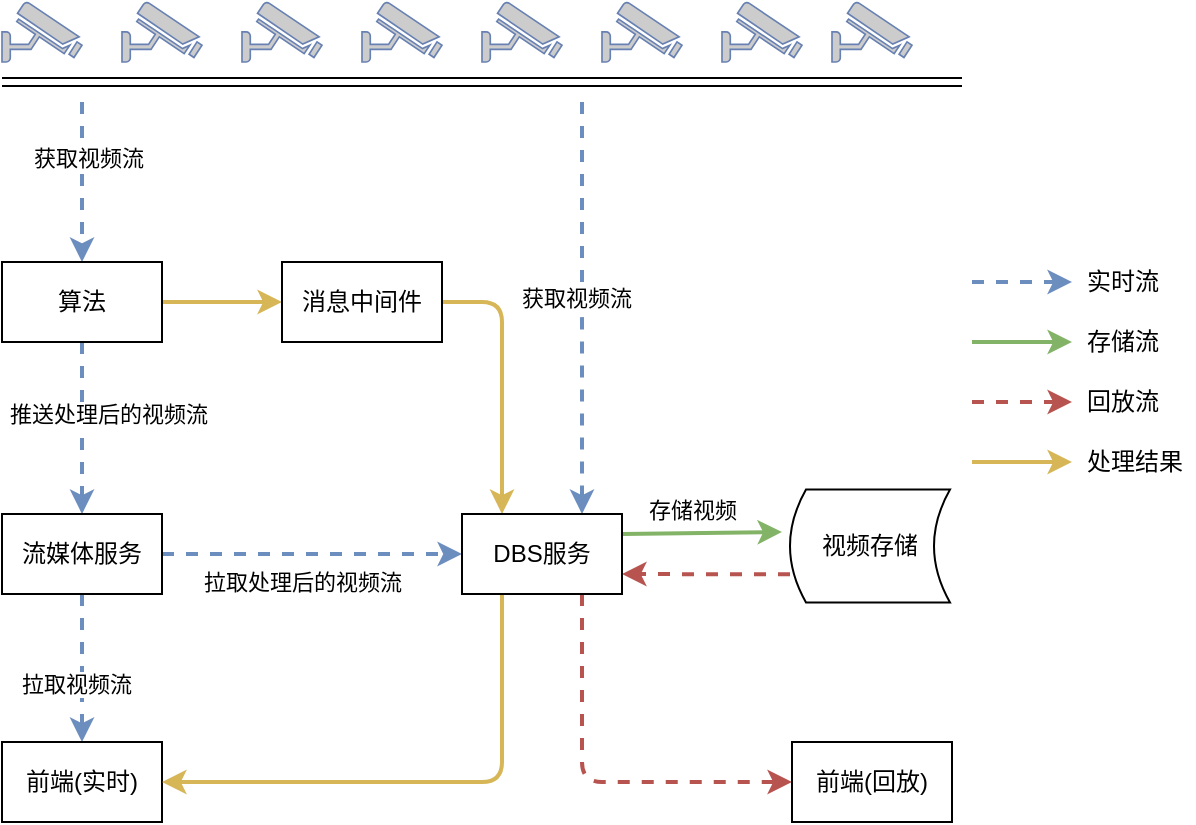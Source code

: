 <mxfile version="13.11.0" type="github" pages="3">
  <diagram name="数据处理流程" id="74e2e168-ea6b-b213-b513-2b3c1d86103e">
    <mxGraphModel dx="1047" dy="692" grid="1" gridSize="10" guides="1" tooltips="1" connect="1" arrows="1" fold="1" page="1" pageScale="1" pageWidth="1100" pageHeight="850" background="#ffffff" math="0" shadow="0">
      <root>
        <mxCell id="0" />
        <mxCell id="1" parent="0" />
        <mxCell id="xlCSGGUP_YzawD2wq4ug-14" value="" style="rounded=1;orthogonalLoop=1;jettySize=auto;html=1;entryX=0.5;entryY=0;entryDx=0;entryDy=0;dashed=1;fillColor=#dae8fc;strokeColor=#6c8ebf;strokeWidth=2;" parent="1" target="xlCSGGUP_YzawD2wq4ug-2" edge="1">
          <mxGeometry relative="1" as="geometry">
            <mxPoint x="280" y="80" as="sourcePoint" />
            <mxPoint x="230" y="180" as="targetPoint" />
          </mxGeometry>
        </mxCell>
        <mxCell id="xlCSGGUP_YzawD2wq4ug-15" value="获取视频流" style="edgeLabel;html=1;align=center;verticalAlign=middle;resizable=0;points=[];" parent="xlCSGGUP_YzawD2wq4ug-14" vertex="1" connectable="0">
          <mxGeometry x="-0.3" y="3" relative="1" as="geometry">
            <mxPoint as="offset" />
          </mxGeometry>
        </mxCell>
        <mxCell id="xlCSGGUP_YzawD2wq4ug-17" value="" style="edgeStyle=orthogonalEdgeStyle;rounded=1;orthogonalLoop=1;jettySize=auto;html=1;strokeWidth=2;fillColor=#dae8fc;strokeColor=#6c8ebf;entryX=0.75;entryY=0;entryDx=0;entryDy=0;dashed=1;" parent="1" edge="1" target="Uz6cAK5WRG99VBMoR1IU-3">
          <mxGeometry relative="1" as="geometry">
            <mxPoint x="80" y="270" as="targetPoint" />
            <mxPoint x="530" y="80" as="sourcePoint" />
            <Array as="points">
              <mxPoint x="520" y="180" />
              <mxPoint x="520" y="180" />
            </Array>
          </mxGeometry>
        </mxCell>
        <mxCell id="q5AUULa7YoubnqRVkJif-2" value="获取视频流" style="edgeLabel;html=1;align=center;verticalAlign=middle;resizable=0;points=[];" parent="xlCSGGUP_YzawD2wq4ug-17" vertex="1" connectable="0">
          <mxGeometry x="-0.084" y="-3" relative="1" as="geometry">
            <mxPoint y="1" as="offset" />
          </mxGeometry>
        </mxCell>
        <mxCell id="xlCSGGUP_YzawD2wq4ug-7" value="" style="edgeStyle=orthogonalEdgeStyle;rounded=1;orthogonalLoop=1;jettySize=auto;html=1;strokeWidth=2;dashed=1;fillColor=#dae8fc;strokeColor=#6c8ebf;" parent="1" source="xlCSGGUP_YzawD2wq4ug-2" target="xlCSGGUP_YzawD2wq4ug-6" edge="1">
          <mxGeometry relative="1" as="geometry" />
        </mxCell>
        <mxCell id="xlCSGGUP_YzawD2wq4ug-8" value="推送处理后的视频流" style="edgeLabel;html=1;align=center;verticalAlign=middle;resizable=0;points=[];" parent="xlCSGGUP_YzawD2wq4ug-7" vertex="1" connectable="0">
          <mxGeometry x="-0.175" relative="1" as="geometry">
            <mxPoint x="13" as="offset" />
          </mxGeometry>
        </mxCell>
        <mxCell id="Uz6cAK5WRG99VBMoR1IU-2" value="" style="edgeStyle=none;rounded=1;orthogonalLoop=1;jettySize=auto;html=1;strokeWidth=2;fillColor=#fff2cc;strokeColor=#d6b656;" parent="1" source="xlCSGGUP_YzawD2wq4ug-2" target="halsfeUdDT16IgY-Yjgq-2" edge="1">
          <mxGeometry relative="1" as="geometry" />
        </mxCell>
        <mxCell id="xlCSGGUP_YzawD2wq4ug-2" value="算法" style="rounded=0;whiteSpace=wrap;html=1;" parent="1" vertex="1">
          <mxGeometry x="240" y="160" width="80" height="40" as="geometry" />
        </mxCell>
        <mxCell id="xlCSGGUP_YzawD2wq4ug-11" value="" style="edgeStyle=orthogonalEdgeStyle;rounded=1;orthogonalLoop=1;jettySize=auto;html=1;dashed=1;strokeWidth=2;fillColor=#dae8fc;strokeColor=#6c8ebf;" parent="1" source="xlCSGGUP_YzawD2wq4ug-6" target="xlCSGGUP_YzawD2wq4ug-10" edge="1">
          <mxGeometry relative="1" as="geometry" />
        </mxCell>
        <mxCell id="xlCSGGUP_YzawD2wq4ug-12" value="拉取视频流" style="edgeLabel;html=1;align=center;verticalAlign=middle;resizable=0;points=[];" parent="xlCSGGUP_YzawD2wq4ug-11" vertex="1" connectable="0">
          <mxGeometry x="0.2" y="-3" relative="1" as="geometry">
            <mxPoint as="offset" />
          </mxGeometry>
        </mxCell>
        <mxCell id="q5AUULa7YoubnqRVkJif-3" style="edgeStyle=none;rounded=1;orthogonalLoop=1;jettySize=auto;html=1;exitX=1;exitY=0.25;exitDx=0;exitDy=0;fillColor=#d5e8d4;strokeColor=#82b366;strokeWidth=2;" parent="1" source="Uz6cAK5WRG99VBMoR1IU-3" edge="1">
          <mxGeometry relative="1" as="geometry">
            <mxPoint x="630" y="295" as="targetPoint" />
          </mxGeometry>
        </mxCell>
        <mxCell id="q5AUULa7YoubnqRVkJif-4" value="存储视频" style="edgeLabel;html=1;align=center;verticalAlign=middle;resizable=0;points=[];" parent="q5AUULa7YoubnqRVkJif-3" vertex="1" connectable="0">
          <mxGeometry x="0.165" relative="1" as="geometry">
            <mxPoint x="-12" y="-12" as="offset" />
          </mxGeometry>
        </mxCell>
        <mxCell id="A0gTETgy2sHb_leLL2ab-20" style="edgeStyle=orthogonalEdgeStyle;rounded=1;orthogonalLoop=1;jettySize=auto;html=1;exitX=1;exitY=0.5;exitDx=0;exitDy=0;entryX=0;entryY=0.5;entryDx=0;entryDy=0;dashed=1;strokeWidth=2;fillColor=#dae8fc;strokeColor=#6c8ebf;" edge="1" parent="1" source="xlCSGGUP_YzawD2wq4ug-6" target="Uz6cAK5WRG99VBMoR1IU-3">
          <mxGeometry relative="1" as="geometry" />
        </mxCell>
        <mxCell id="A0gTETgy2sHb_leLL2ab-21" value="拉取处理后的视频流" style="edgeLabel;html=1;align=center;verticalAlign=middle;resizable=0;points=[];" vertex="1" connectable="0" parent="A0gTETgy2sHb_leLL2ab-20">
          <mxGeometry x="-0.267" y="1" relative="1" as="geometry">
            <mxPoint x="15" y="15" as="offset" />
          </mxGeometry>
        </mxCell>
        <mxCell id="xlCSGGUP_YzawD2wq4ug-6" value="流媒体服务" style="rounded=0;whiteSpace=wrap;html=1;" parent="1" vertex="1">
          <mxGeometry x="240" y="286" width="80" height="40" as="geometry" />
        </mxCell>
        <mxCell id="xlCSGGUP_YzawD2wq4ug-20" value="" style="edgeStyle=orthogonalEdgeStyle;rounded=1;orthogonalLoop=1;jettySize=auto;html=1;dashed=1;strokeWidth=2;exitX=0.75;exitY=1;exitDx=0;exitDy=0;fillColor=#f8cecc;strokeColor=#b85450;entryX=0;entryY=0.5;entryDx=0;entryDy=0;" parent="1" source="Uz6cAK5WRG99VBMoR1IU-3" target="xlCSGGUP_YzawD2wq4ug-19" edge="1">
          <mxGeometry relative="1" as="geometry" />
        </mxCell>
        <mxCell id="xlCSGGUP_YzawD2wq4ug-10" value="前端(实时)" style="rounded=0;whiteSpace=wrap;html=1;" parent="1" vertex="1">
          <mxGeometry x="240" y="400" width="80" height="40" as="geometry" />
        </mxCell>
        <mxCell id="A0gTETgy2sHb_leLL2ab-19" style="edgeStyle=orthogonalEdgeStyle;rounded=1;orthogonalLoop=1;jettySize=auto;html=1;entryX=1;entryY=0.75;entryDx=0;entryDy=0;dashed=1;exitX=0;exitY=0.75;exitDx=0;exitDy=0;fillColor=#f8cecc;strokeColor=#b85450;strokeWidth=2;" edge="1" parent="1" source="xlCSGGUP_YzawD2wq4ug-18" target="Uz6cAK5WRG99VBMoR1IU-3">
          <mxGeometry relative="1" as="geometry">
            <mxPoint x="620" y="316" as="sourcePoint" />
          </mxGeometry>
        </mxCell>
        <mxCell id="xlCSGGUP_YzawD2wq4ug-18" value="视频存储" style="shape=dataStorage;whiteSpace=wrap;html=1;" parent="1" vertex="1">
          <mxGeometry x="634" y="273.8" width="80" height="56.4" as="geometry" />
        </mxCell>
        <mxCell id="xlCSGGUP_YzawD2wq4ug-19" value="前端(回放)" style="rounded=0;whiteSpace=wrap;html=1;" parent="1" vertex="1">
          <mxGeometry x="635" y="400" width="80" height="40" as="geometry" />
        </mxCell>
        <mxCell id="Uz6cAK5WRG99VBMoR1IU-4" value="" style="edgeStyle=orthogonalEdgeStyle;rounded=1;orthogonalLoop=1;jettySize=auto;html=1;strokeWidth=2;fillColor=#fff2cc;strokeColor=#d6b656;exitX=1;exitY=0.5;exitDx=0;exitDy=0;entryX=0.25;entryY=0;entryDx=0;entryDy=0;" parent="1" source="halsfeUdDT16IgY-Yjgq-2" target="Uz6cAK5WRG99VBMoR1IU-3" edge="1">
          <mxGeometry relative="1" as="geometry" />
        </mxCell>
        <mxCell id="halsfeUdDT16IgY-Yjgq-2" value="消息中间件" style="rounded=0;whiteSpace=wrap;html=1;" parent="1" vertex="1">
          <mxGeometry x="380" y="160" width="80" height="40" as="geometry" />
        </mxCell>
        <mxCell id="Uz6cAK5WRG99VBMoR1IU-5" style="edgeStyle=orthogonalEdgeStyle;rounded=1;orthogonalLoop=1;jettySize=auto;html=1;entryX=1;entryY=0.5;entryDx=0;entryDy=0;strokeWidth=2;fillColor=#fff2cc;strokeColor=#d6b656;exitX=0.25;exitY=1;exitDx=0;exitDy=0;" parent="1" source="Uz6cAK5WRG99VBMoR1IU-3" target="xlCSGGUP_YzawD2wq4ug-10" edge="1">
          <mxGeometry relative="1" as="geometry">
            <Array as="points">
              <mxPoint x="490" y="420" />
            </Array>
          </mxGeometry>
        </mxCell>
        <mxCell id="Uz6cAK5WRG99VBMoR1IU-3" value="DBS服务" style="rounded=0;whiteSpace=wrap;html=1;" parent="1" vertex="1">
          <mxGeometry x="470" y="286" width="80" height="40" as="geometry" />
        </mxCell>
        <mxCell id="xlCSGGUP_YzawD2wq4ug-22" value="" style="group" parent="1" vertex="1" connectable="0">
          <mxGeometry x="725" y="160" width="100" height="20" as="geometry" />
        </mxCell>
        <mxCell id="xlCSGGUP_YzawD2wq4ug-21" value="" style="endArrow=classic;html=1;dashed=1;strokeWidth=2;fillColor=#dae8fc;strokeColor=#6c8ebf;" parent="xlCSGGUP_YzawD2wq4ug-22" edge="1">
          <mxGeometry width="50" height="50" relative="1" as="geometry">
            <mxPoint y="10" as="sourcePoint" />
            <mxPoint x="50" y="10" as="targetPoint" />
          </mxGeometry>
        </mxCell>
        <mxCell id="2" value="实时流" style="text;html=1;align=center;verticalAlign=middle;resizable=0;points=[];autosize=1;" parent="xlCSGGUP_YzawD2wq4ug-22" vertex="1">
          <mxGeometry x="50" width="50" height="20" as="geometry" />
        </mxCell>
        <mxCell id="xlCSGGUP_YzawD2wq4ug-23" value="" style="group" parent="1" vertex="1" connectable="0">
          <mxGeometry x="725" y="190" width="100" height="20" as="geometry" />
        </mxCell>
        <mxCell id="xlCSGGUP_YzawD2wq4ug-24" value="" style="endArrow=classic;html=1;strokeWidth=2;fillColor=#d5e8d4;strokeColor=#82b366;" parent="xlCSGGUP_YzawD2wq4ug-23" edge="1">
          <mxGeometry width="50" height="50" relative="1" as="geometry">
            <mxPoint y="10" as="sourcePoint" />
            <mxPoint x="50" y="10" as="targetPoint" />
          </mxGeometry>
        </mxCell>
        <mxCell id="xlCSGGUP_YzawD2wq4ug-25" value="存储流" style="text;html=1;align=center;verticalAlign=middle;resizable=0;points=[];autosize=1;" parent="xlCSGGUP_YzawD2wq4ug-23" vertex="1">
          <mxGeometry x="50" width="50" height="20" as="geometry" />
        </mxCell>
        <mxCell id="xlCSGGUP_YzawD2wq4ug-32" value="" style="group" parent="1" vertex="1" connectable="0">
          <mxGeometry x="725" y="220" width="100" height="20" as="geometry" />
        </mxCell>
        <mxCell id="xlCSGGUP_YzawD2wq4ug-33" value="" style="endArrow=classic;html=1;dashed=1;strokeWidth=2;fillColor=#f8cecc;strokeColor=#b85450;" parent="xlCSGGUP_YzawD2wq4ug-32" edge="1">
          <mxGeometry width="50" height="50" relative="1" as="geometry">
            <mxPoint y="10" as="sourcePoint" />
            <mxPoint x="50" y="10" as="targetPoint" />
          </mxGeometry>
        </mxCell>
        <mxCell id="xlCSGGUP_YzawD2wq4ug-34" value="回放流" style="text;html=1;align=center;verticalAlign=middle;resizable=0;points=[];autosize=1;" parent="xlCSGGUP_YzawD2wq4ug-32" vertex="1">
          <mxGeometry x="50" width="50" height="20" as="geometry" />
        </mxCell>
        <mxCell id="Uz6cAK5WRG99VBMoR1IU-7" value="" style="endArrow=classic;html=1;strokeWidth=2;fillColor=#fff2cc;strokeColor=#d6b656;" parent="1" edge="1">
          <mxGeometry x="725" y="250" width="50" height="50" as="geometry">
            <mxPoint x="725" y="260" as="sourcePoint" />
            <mxPoint x="775" y="260" as="targetPoint" />
          </mxGeometry>
        </mxCell>
        <mxCell id="Uz6cAK5WRG99VBMoR1IU-8" value="处理结果" style="text;html=1;align=center;verticalAlign=middle;resizable=0;points=[];autosize=1;" parent="1" vertex="1">
          <mxGeometry x="776" y="250" width="60" height="20" as="geometry" />
        </mxCell>
        <mxCell id="A0gTETgy2sHb_leLL2ab-2" value="" style="shape=link;html=1;" edge="1" parent="1">
          <mxGeometry width="100" relative="1" as="geometry">
            <mxPoint x="240" y="70" as="sourcePoint" />
            <mxPoint x="720" y="70" as="targetPoint" />
          </mxGeometry>
        </mxCell>
        <mxCell id="A0gTETgy2sHb_leLL2ab-10" value="" style="fontColor=#0066CC;verticalAlign=top;verticalLabelPosition=bottom;labelPosition=center;align=center;html=1;outlineConnect=0;fillColor=#CCCCCC;strokeColor=#6881B3;gradientColor=none;gradientDirection=north;strokeWidth=2;shape=mxgraph.networks.security_camera;" vertex="1" parent="1">
          <mxGeometry x="240" y="30" width="40" height="30" as="geometry" />
        </mxCell>
        <mxCell id="A0gTETgy2sHb_leLL2ab-11" value="" style="fontColor=#0066CC;verticalAlign=top;verticalLabelPosition=bottom;labelPosition=center;align=center;html=1;outlineConnect=0;fillColor=#CCCCCC;strokeColor=#6881B3;gradientColor=none;gradientDirection=north;strokeWidth=2;shape=mxgraph.networks.security_camera;" vertex="1" parent="1">
          <mxGeometry x="300" y="30" width="40" height="30" as="geometry" />
        </mxCell>
        <mxCell id="A0gTETgy2sHb_leLL2ab-13" value="" style="fontColor=#0066CC;verticalAlign=top;verticalLabelPosition=bottom;labelPosition=center;align=center;html=1;outlineConnect=0;fillColor=#CCCCCC;strokeColor=#6881B3;gradientColor=none;gradientDirection=north;strokeWidth=2;shape=mxgraph.networks.security_camera;" vertex="1" parent="1">
          <mxGeometry x="360" y="30" width="40" height="30" as="geometry" />
        </mxCell>
        <mxCell id="A0gTETgy2sHb_leLL2ab-14" value="" style="fontColor=#0066CC;verticalAlign=top;verticalLabelPosition=bottom;labelPosition=center;align=center;html=1;outlineConnect=0;fillColor=#CCCCCC;strokeColor=#6881B3;gradientColor=none;gradientDirection=north;strokeWidth=2;shape=mxgraph.networks.security_camera;" vertex="1" parent="1">
          <mxGeometry x="420" y="30" width="40" height="30" as="geometry" />
        </mxCell>
        <mxCell id="A0gTETgy2sHb_leLL2ab-15" value="" style="fontColor=#0066CC;verticalAlign=top;verticalLabelPosition=bottom;labelPosition=center;align=center;html=1;outlineConnect=0;fillColor=#CCCCCC;strokeColor=#6881B3;gradientColor=none;gradientDirection=north;strokeWidth=2;shape=mxgraph.networks.security_camera;" vertex="1" parent="1">
          <mxGeometry x="480" y="30" width="40" height="30" as="geometry" />
        </mxCell>
        <mxCell id="A0gTETgy2sHb_leLL2ab-16" value="" style="fontColor=#0066CC;verticalAlign=top;verticalLabelPosition=bottom;labelPosition=center;align=center;html=1;outlineConnect=0;fillColor=#CCCCCC;strokeColor=#6881B3;gradientColor=none;gradientDirection=north;strokeWidth=2;shape=mxgraph.networks.security_camera;" vertex="1" parent="1">
          <mxGeometry x="540" y="30" width="40" height="30" as="geometry" />
        </mxCell>
        <mxCell id="A0gTETgy2sHb_leLL2ab-17" value="" style="fontColor=#0066CC;verticalAlign=top;verticalLabelPosition=bottom;labelPosition=center;align=center;html=1;outlineConnect=0;fillColor=#CCCCCC;strokeColor=#6881B3;gradientColor=none;gradientDirection=north;strokeWidth=2;shape=mxgraph.networks.security_camera;" vertex="1" parent="1">
          <mxGeometry x="600" y="30" width="40" height="30" as="geometry" />
        </mxCell>
        <mxCell id="A0gTETgy2sHb_leLL2ab-18" value="" style="fontColor=#0066CC;verticalAlign=top;verticalLabelPosition=bottom;labelPosition=center;align=center;html=1;outlineConnect=0;fillColor=#CCCCCC;strokeColor=#6881B3;gradientColor=none;gradientDirection=north;strokeWidth=2;shape=mxgraph.networks.security_camera;" vertex="1" parent="1">
          <mxGeometry x="655" y="30" width="40" height="30" as="geometry" />
        </mxCell>
      </root>
    </mxGraphModel>
  </diagram>
  <diagram id="KiyXaGU7Z6URddB4-GkE" name="结果处理流程">
    <mxGraphModel dx="946" dy="614" grid="1" gridSize="10" guides="1" tooltips="1" connect="1" arrows="1" fold="1" page="1" pageScale="1" pageWidth="827" pageHeight="1169" math="0" shadow="0">
      <root>
        <mxCell id="Ewg2iHd5gxrffDeX9Kld-0" />
        <mxCell id="Ewg2iHd5gxrffDeX9Kld-1" parent="Ewg2iHd5gxrffDeX9Kld-0" />
        <mxCell id="genUj0G2N7W759y3WeH3-0" value="" style="edgeStyle=orthogonalEdgeStyle;rounded=1;orthogonalLoop=1;jettySize=auto;html=1;entryX=0.5;entryY=0;entryDx=0;entryDy=0;dashed=1;fillColor=#dae8fc;strokeColor=#6c8ebf;strokeWidth=2;" parent="Ewg2iHd5gxrffDeX9Kld-1" target="genUj0G2N7W759y3WeH3-2" edge="1">
          <mxGeometry relative="1" as="geometry">
            <mxPoint x="290" y="180" as="sourcePoint" />
            <mxPoint x="240" y="280" as="targetPoint" />
          </mxGeometry>
        </mxCell>
        <mxCell id="genUj0G2N7W759y3WeH3-1" value="获取视频流" style="edgeLabel;html=1;align=center;verticalAlign=middle;resizable=0;points=[];" parent="genUj0G2N7W759y3WeH3-0" vertex="1" connectable="0">
          <mxGeometry x="-0.3" y="3" relative="1" as="geometry">
            <mxPoint x="-3" y="12" as="offset" />
          </mxGeometry>
        </mxCell>
        <mxCell id="genUj0G2N7W759y3WeH3-7" value="" style="edgeStyle=orthogonalEdgeStyle;rounded=1;orthogonalLoop=1;jettySize=auto;html=1;strokeWidth=1;" parent="Ewg2iHd5gxrffDeX9Kld-1" source="genUj0G2N7W759y3WeH3-2" target="genUj0G2N7W759y3WeH3-6" edge="1">
          <mxGeometry relative="1" as="geometry" />
        </mxCell>
        <mxCell id="genUj0G2N7W759y3WeH3-12" value="发送识别结果到kafka" style="edgeLabel;html=1;align=center;verticalAlign=middle;resizable=0;points=[];" parent="genUj0G2N7W759y3WeH3-7" vertex="1" connectable="0">
          <mxGeometry x="-0.257" y="2" relative="1" as="geometry">
            <mxPoint x="14" y="-8" as="offset" />
          </mxGeometry>
        </mxCell>
        <mxCell id="genUj0G2N7W759y3WeH3-2" value="算法" style="rounded=0;whiteSpace=wrap;html=1;" parent="Ewg2iHd5gxrffDeX9Kld-1" vertex="1">
          <mxGeometry x="250" y="260" width="80" height="40" as="geometry" />
        </mxCell>
        <mxCell id="genUj0G2N7W759y3WeH3-6" value="denali-super-databroker&lt;br&gt;(Kafka)" style="rounded=0;whiteSpace=wrap;html=1;" parent="Ewg2iHd5gxrffDeX9Kld-1" vertex="1">
          <mxGeometry x="480" y="260" width="130" height="40" as="geometry" />
        </mxCell>
        <mxCell id="genUj0G2N7W759y3WeH3-10" style="edgeStyle=orthogonalEdgeStyle;rounded=1;orthogonalLoop=1;jettySize=auto;html=1;exitX=0.5;exitY=0;exitDx=0;exitDy=0;strokeWidth=1;" parent="Ewg2iHd5gxrffDeX9Kld-1" source="genUj0G2N7W759y3WeH3-8" target="genUj0G2N7W759y3WeH3-6" edge="1">
          <mxGeometry relative="1" as="geometry" />
        </mxCell>
        <mxCell id="genUj0G2N7W759y3WeH3-11" value="订阅算法结果Topic" style="edgeLabel;html=1;align=center;verticalAlign=middle;resizable=0;points=[];" parent="genUj0G2N7W759y3WeH3-10" vertex="1" connectable="0">
          <mxGeometry x="-0.033" y="-2" relative="1" as="geometry">
            <mxPoint as="offset" />
          </mxGeometry>
        </mxCell>
        <mxCell id="genUj0G2N7W759y3WeH3-14" value="" style="edgeStyle=orthogonalEdgeStyle;rounded=1;orthogonalLoop=1;jettySize=auto;html=1;strokeWidth=1;" parent="Ewg2iHd5gxrffDeX9Kld-1" source="genUj0G2N7W759y3WeH3-8" target="genUj0G2N7W759y3WeH3-13" edge="1">
          <mxGeometry relative="1" as="geometry" />
        </mxCell>
        <mxCell id="genUj0G2N7W759y3WeH3-15" value="存储结果" style="edgeLabel;html=1;align=center;verticalAlign=middle;resizable=0;points=[];" parent="genUj0G2N7W759y3WeH3-14" vertex="1" connectable="0">
          <mxGeometry x="-0.167" y="3" relative="1" as="geometry">
            <mxPoint as="offset" />
          </mxGeometry>
        </mxCell>
        <mxCell id="genUj0G2N7W759y3WeH3-21" value="" style="edgeStyle=orthogonalEdgeStyle;rounded=1;orthogonalLoop=1;jettySize=auto;html=1;strokeWidth=1;entryX=1;entryY=0.5;entryDx=0;entryDy=0;" parent="Ewg2iHd5gxrffDeX9Kld-1" source="genUj0G2N7W759y3WeH3-8" target="genUj0G2N7W759y3WeH3-16" edge="1">
          <mxGeometry relative="1" as="geometry">
            <mxPoint x="400" y="388" as="targetPoint" />
          </mxGeometry>
        </mxCell>
        <mxCell id="genUj0G2N7W759y3WeH3-8" value="denali-dbs" style="rounded=0;whiteSpace=wrap;html=1;" parent="Ewg2iHd5gxrffDeX9Kld-1" vertex="1">
          <mxGeometry x="480" y="368" width="130" height="40" as="geometry" />
        </mxCell>
        <mxCell id="genUj0G2N7W759y3WeH3-13" value="DB" style="shape=cylinder;whiteSpace=wrap;html=1;boundedLbl=1;backgroundOutline=1;" parent="Ewg2iHd5gxrffDeX9Kld-1" vertex="1">
          <mxGeometry x="515" y="458" width="60" height="60" as="geometry" />
        </mxCell>
        <mxCell id="2" value="处理结果集" style="text;html=1;align=center;verticalAlign=middle;resizable=0;points=[];autosize=1;" parent="Ewg2iHd5gxrffDeX9Kld-1" vertex="1">
          <mxGeometry x="610" y="378" width="80" height="20" as="geometry" />
        </mxCell>
        <mxCell id="genUj0G2N7W759y3WeH3-16" value="前端显示" style="rounded=0;whiteSpace=wrap;html=1;" parent="Ewg2iHd5gxrffDeX9Kld-1" vertex="1">
          <mxGeometry x="250" y="368" width="80" height="40" as="geometry" />
        </mxCell>
      </root>
    </mxGraphModel>
  </diagram>
  <diagram id="upJxfARz6_ikkzJfLvm3" name="存储视频">
    <mxGraphModel dx="1047" dy="692" grid="1" gridSize="10" guides="1" tooltips="1" connect="1" arrows="1" fold="1" page="1" pageScale="1" pageWidth="827" pageHeight="1169" math="0" shadow="0">
      <root>
        <mxCell id="PWEXUuwn0zMfARUCnI5A-0" />
        <mxCell id="PWEXUuwn0zMfARUCnI5A-1" parent="PWEXUuwn0zMfARUCnI5A-0" />
        <mxCell id="7z1m5eTL4NyUZYvjIbss-2" value="" style="edgeStyle=orthogonalEdgeStyle;rounded=0;orthogonalLoop=1;jettySize=auto;html=1;" edge="1" parent="PWEXUuwn0zMfARUCnI5A-1" source="PWEXUuwn0zMfARUCnI5A-2" target="7z1m5eTL4NyUZYvjIbss-1">
          <mxGeometry relative="1" as="geometry" />
        </mxCell>
        <mxCell id="PWEXUuwn0zMfARUCnI5A-2" value="denali-dbs启动" style="rounded=0;whiteSpace=wrap;html=1;" vertex="1" parent="PWEXUuwn0zMfARUCnI5A-1">
          <mxGeometry x="240" y="80" width="120" height="60" as="geometry" />
        </mxCell>
        <mxCell id="7z1m5eTL4NyUZYvjIbss-0" value="视频存储" style="shape=dataStorage;whiteSpace=wrap;html=1;" vertex="1" parent="PWEXUuwn0zMfARUCnI5A-1">
          <mxGeometry x="250" y="440" width="90" height="72" as="geometry" />
        </mxCell>
        <mxCell id="7z1m5eTL4NyUZYvjIbss-4" value="" style="edgeStyle=orthogonalEdgeStyle;rounded=0;orthogonalLoop=1;jettySize=auto;html=1;" edge="1" parent="PWEXUuwn0zMfARUCnI5A-1" source="7z1m5eTL4NyUZYvjIbss-1" target="7z1m5eTL4NyUZYvjIbss-3">
          <mxGeometry relative="1" as="geometry" />
        </mxCell>
        <mxCell id="7z1m5eTL4NyUZYvjIbss-1" value="获取视频列表配置" style="rounded=0;whiteSpace=wrap;html=1;" vertex="1" parent="PWEXUuwn0zMfARUCnI5A-1">
          <mxGeometry x="240" y="200" width="120" height="60" as="geometry" />
        </mxCell>
        <mxCell id="7z1m5eTL4NyUZYvjIbss-3" value="通过配置拉取视频流" style="rounded=0;whiteSpace=wrap;html=1;" vertex="1" parent="PWEXUuwn0zMfARUCnI5A-1">
          <mxGeometry x="240" y="320" width="120" height="60" as="geometry" />
        </mxCell>
        <mxCell id="7z1m5eTL4NyUZYvjIbss-7" style="edgeStyle=orthogonalEdgeStyle;rounded=0;orthogonalLoop=1;jettySize=auto;html=1;exitX=0;exitY=0.25;exitDx=0;exitDy=0;entryX=1;entryY=0.25;entryDx=0;entryDy=0;dashed=1;fillColor=#dae8fc;strokeColor=#6c8ebf;" edge="1" parent="PWEXUuwn0zMfARUCnI5A-1" source="7z1m5eTL4NyUZYvjIbss-5" target="7z1m5eTL4NyUZYvjIbss-3">
          <mxGeometry relative="1" as="geometry" />
        </mxCell>
        <mxCell id="7z1m5eTL4NyUZYvjIbss-5" value="流媒体服务器" style="rounded=0;whiteSpace=wrap;html=1;fillColor=#dae8fc;strokeColor=#6c8ebf;" vertex="1" parent="PWEXUuwn0zMfARUCnI5A-1">
          <mxGeometry x="480" y="320" width="120" height="60" as="geometry" />
        </mxCell>
        <mxCell id="7z1m5eTL4NyUZYvjIbss-8" style="edgeStyle=orthogonalEdgeStyle;rounded=0;orthogonalLoop=1;jettySize=auto;html=1;exitX=0;exitY=0.25;exitDx=0;exitDy=0;entryX=1;entryY=0.25;entryDx=0;entryDy=0;dashed=1;fillColor=#dae8fc;strokeColor=#6c8ebf;" edge="1" parent="PWEXUuwn0zMfARUCnI5A-1">
          <mxGeometry relative="1" as="geometry">
            <mxPoint x="480" y="352.5" as="sourcePoint" />
            <mxPoint x="360" y="352.5" as="targetPoint" />
          </mxGeometry>
        </mxCell>
        <mxCell id="7z1m5eTL4NyUZYvjIbss-9" style="edgeStyle=orthogonalEdgeStyle;rounded=0;orthogonalLoop=1;jettySize=auto;html=1;exitX=0;exitY=0.25;exitDx=0;exitDy=0;entryX=1;entryY=0.25;entryDx=0;entryDy=0;dashed=1;fillColor=#dae8fc;strokeColor=#6c8ebf;" edge="1" parent="PWEXUuwn0zMfARUCnI5A-1">
          <mxGeometry relative="1" as="geometry">
            <mxPoint x="480" y="373" as="sourcePoint" />
            <mxPoint x="360" y="373" as="targetPoint" />
          </mxGeometry>
        </mxCell>
        <mxCell id="7z1m5eTL4NyUZYvjIbss-10" value="&lt;font style=&quot;font-size: 11px&quot;&gt;摄像头1&lt;/font&gt;" style="text;html=1;align=center;verticalAlign=middle;resizable=0;points=[];autosize=1;" vertex="1" parent="PWEXUuwn0zMfARUCnI5A-1">
          <mxGeometry x="390" y="320" width="60" height="20" as="geometry" />
        </mxCell>
        <mxCell id="7z1m5eTL4NyUZYvjIbss-11" value="&lt;font style=&quot;font-size: 11px&quot;&gt;摄像头2&lt;/font&gt;" style="text;html=1;align=center;verticalAlign=middle;resizable=0;points=[];autosize=1;" vertex="1" parent="PWEXUuwn0zMfARUCnI5A-1">
          <mxGeometry x="390" y="336" width="60" height="20" as="geometry" />
        </mxCell>
        <mxCell id="7z1m5eTL4NyUZYvjIbss-13" value="&lt;font style=&quot;font-size: 11px&quot;&gt;摄像头n&lt;/font&gt;" style="text;html=1;align=center;verticalAlign=middle;resizable=0;points=[];autosize=1;" vertex="1" parent="PWEXUuwn0zMfARUCnI5A-1">
          <mxGeometry x="390" y="356" width="60" height="20" as="geometry" />
        </mxCell>
      </root>
    </mxGraphModel>
  </diagram>
</mxfile>

